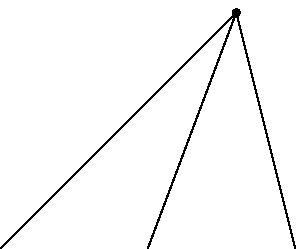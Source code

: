 beginfig(1);

u := 1cm;

pair p[];
p1 := (-3u, -3u);
p1.5 := (3u, 3u);
p2 := (0, -5u);
p2.5 := (5u, -5u);
p3 := (5u, -7u);
p4 := (7u, -7u);

draw p1 withpen pencircle scaled 3;
draw p1.5 withpen pencircle scaled 3;
draw p2 withpen pencircle scaled 3;
draw p2.5 withpen pencircle scaled 3;
draw p3 withpen pencircle scaled 3;
draw p4 withpen pencircle scaled 3;

draw origin--p1; label.bot("1", p1);
draw origin--p1.5;
draw p1.5--p2; label.bot("2", p2);
draw p1.5--p2.5;
draw p2.5--p3; label.bot("3", p3);
draw p2.5--p4; label.bot("4", p4);

endfig;
end;
